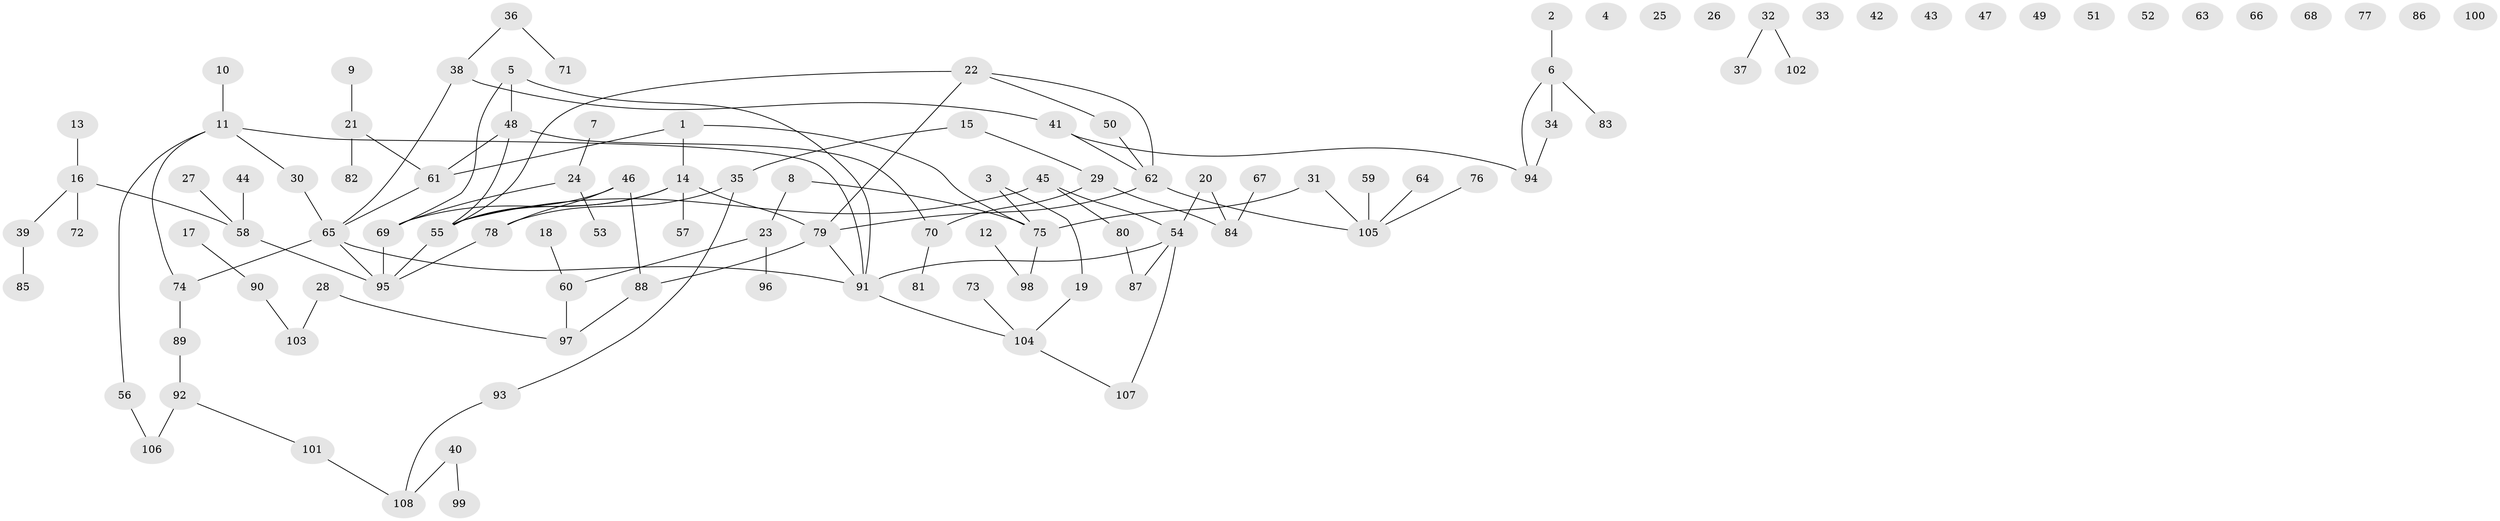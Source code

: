// coarse degree distribution, {6: 0.013333333333333334, 1: 0.24, 2: 0.25333333333333335, 0: 0.21333333333333335, 5: 0.05333333333333334, 9: 0.013333333333333334, 3: 0.10666666666666667, 4: 0.06666666666666667, 7: 0.04}
// Generated by graph-tools (version 1.1) at 2025/23/03/03/25 07:23:29]
// undirected, 108 vertices, 115 edges
graph export_dot {
graph [start="1"]
  node [color=gray90,style=filled];
  1;
  2;
  3;
  4;
  5;
  6;
  7;
  8;
  9;
  10;
  11;
  12;
  13;
  14;
  15;
  16;
  17;
  18;
  19;
  20;
  21;
  22;
  23;
  24;
  25;
  26;
  27;
  28;
  29;
  30;
  31;
  32;
  33;
  34;
  35;
  36;
  37;
  38;
  39;
  40;
  41;
  42;
  43;
  44;
  45;
  46;
  47;
  48;
  49;
  50;
  51;
  52;
  53;
  54;
  55;
  56;
  57;
  58;
  59;
  60;
  61;
  62;
  63;
  64;
  65;
  66;
  67;
  68;
  69;
  70;
  71;
  72;
  73;
  74;
  75;
  76;
  77;
  78;
  79;
  80;
  81;
  82;
  83;
  84;
  85;
  86;
  87;
  88;
  89;
  90;
  91;
  92;
  93;
  94;
  95;
  96;
  97;
  98;
  99;
  100;
  101;
  102;
  103;
  104;
  105;
  106;
  107;
  108;
  1 -- 14;
  1 -- 61;
  1 -- 75;
  2 -- 6;
  3 -- 19;
  3 -- 75;
  5 -- 48;
  5 -- 69;
  5 -- 91;
  6 -- 34;
  6 -- 83;
  6 -- 94;
  7 -- 24;
  8 -- 23;
  8 -- 75;
  9 -- 21;
  10 -- 11;
  11 -- 30;
  11 -- 56;
  11 -- 74;
  11 -- 91;
  12 -- 98;
  13 -- 16;
  14 -- 55;
  14 -- 57;
  14 -- 69;
  14 -- 79;
  15 -- 29;
  15 -- 35;
  16 -- 39;
  16 -- 58;
  16 -- 72;
  17 -- 90;
  18 -- 60;
  19 -- 104;
  20 -- 54;
  20 -- 84;
  21 -- 61;
  21 -- 82;
  22 -- 50;
  22 -- 55;
  22 -- 62;
  22 -- 79;
  23 -- 60;
  23 -- 96;
  24 -- 53;
  24 -- 69;
  27 -- 58;
  28 -- 97;
  28 -- 103;
  29 -- 70;
  29 -- 84;
  30 -- 65;
  31 -- 75;
  31 -- 105;
  32 -- 37;
  32 -- 102;
  34 -- 94;
  35 -- 78;
  35 -- 93;
  36 -- 38;
  36 -- 71;
  38 -- 41;
  38 -- 65;
  39 -- 85;
  40 -- 99;
  40 -- 108;
  41 -- 62;
  41 -- 94;
  44 -- 58;
  45 -- 54;
  45 -- 55;
  45 -- 80;
  46 -- 55;
  46 -- 78;
  46 -- 88;
  48 -- 55;
  48 -- 61;
  48 -- 70;
  50 -- 62;
  54 -- 87;
  54 -- 91;
  54 -- 107;
  55 -- 95;
  56 -- 106;
  58 -- 95;
  59 -- 105;
  60 -- 97;
  61 -- 65;
  62 -- 79;
  62 -- 105;
  64 -- 105;
  65 -- 74;
  65 -- 91;
  65 -- 95;
  67 -- 84;
  69 -- 95;
  70 -- 81;
  73 -- 104;
  74 -- 89;
  75 -- 98;
  76 -- 105;
  78 -- 95;
  79 -- 88;
  79 -- 91;
  80 -- 87;
  88 -- 97;
  89 -- 92;
  90 -- 103;
  91 -- 104;
  92 -- 101;
  92 -- 106;
  93 -- 108;
  101 -- 108;
  104 -- 107;
}
